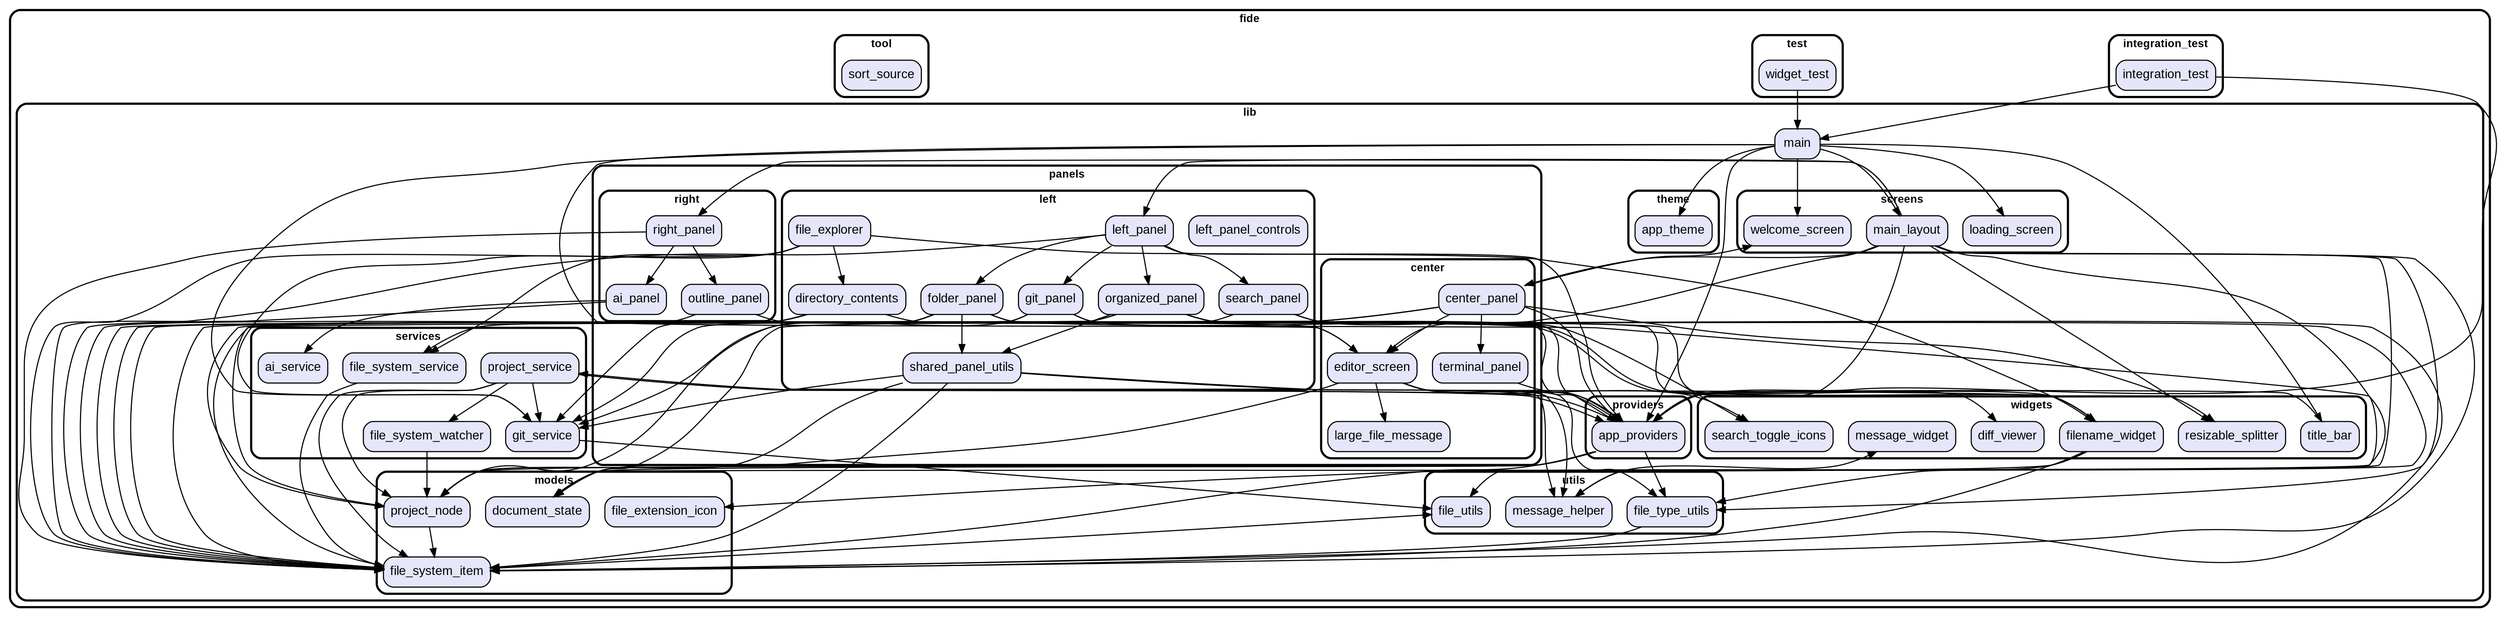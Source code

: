 digraph "" {
  graph [style=rounded fontname="Arial Black" fontsize=13 penwidth=2.6];
  node [shape=rect style="filled,rounded" fontname=Arial fontsize=15 fillcolor=Lavender penwidth=1.3];
  edge [penwidth=1.3];
  "/integration_test/integration_test.dart" [label="integration_test"];
  "/test/widget_test.dart" [label="widget_test"];
  "/lib/providers/app_providers.dart" [label="app_providers"];
  "/lib/panels/right/outline_panel.dart" [label="outline_panel"];
  "/lib/panels/right/ai_panel.dart" [label="ai_panel"];
  "/lib/panels/right/right_panel.dart" [label="right_panel"];
  "/lib/panels/center/large_file_message.dart" [label="large_file_message"];
  "/lib/panels/center/editor_screen.dart" [label="editor_screen"];
  "/lib/panels/center/terminal_panel.dart" [label="terminal_panel"];
  "/lib/panels/center/center_panel.dart" [label="center_panel"];
  "/lib/panels/left/git_panel.dart" [label="git_panel"];
  "/lib/panels/left/left_panel_controls.dart" [label="left_panel_controls"];
  "/lib/panels/left/search_panel.dart" [label="search_panel"];
  "/lib/panels/left/directory_contents.dart" [label="directory_contents"];
  "/lib/panels/left/shared_panel_utils.dart" [label="shared_panel_utils"];
  "/lib/panels/left/folder_panel.dart" [label="folder_panel"];
  "/lib/panels/left/file_explorer.dart" [label="file_explorer"];
  "/lib/panels/left/left_panel.dart" [label="left_panel"];
  "/lib/panels/left/organized_panel.dart" [label="organized_panel"];
  "/lib/utils/message_helper.dart" [label="message_helper"];
  "/lib/utils/file_utils.dart" [label="file_utils"];
  "/lib/utils/file_type_utils.dart" [label="file_type_utils"];
  "/lib/models/file_extension_icon.dart" [label="file_extension_icon"];
  "/lib/models/project_node.dart" [label="project_node"];
  "/lib/models/document_state.dart" [label="document_state"];
  "/lib/models/file_system_item.dart" [label="file_system_item"];
  "/lib/screens/main_layout.dart" [label="main_layout"];
  "/lib/screens/loading_screen.dart" [label="loading_screen"];
  "/lib/screens/welcome_screen.dart" [label="welcome_screen"];
  "/lib/main.dart" [label="main"];
  "/lib/theme/app_theme.dart" [label="app_theme"];
  "/lib/services/project_service.dart" [label="project_service"];
  "/lib/services/git_service.dart" [label="git_service"];
  "/lib/services/file_system_watcher.dart" [label="file_system_watcher"];
  "/lib/services/ai_service.dart" [label="ai_service"];
  "/lib/services/file_system_service.dart" [label="file_system_service"];
  "/lib/widgets/search_toggle_icons.dart" [label="search_toggle_icons"];
  "/lib/widgets/resizable_splitter.dart" [label="resizable_splitter"];
  "/lib/widgets/diff_viewer.dart" [label="diff_viewer"];
  "/lib/widgets/title_bar.dart" [label="title_bar"];
  "/lib/widgets/message_widget.dart" [label="message_widget"];
  "/lib/widgets/filename_widget.dart" [label="filename_widget"];
  "/tool/sort_source.dart" [label="sort_source"];
  subgraph "cluster~" {
    label="fide";
    subgraph "cluster~/integration_test" {
      label="integration_test";
      "/integration_test/integration_test.dart";
    }
    subgraph "cluster~/test" {
      label="test";
      "/test/widget_test.dart";
    }
    subgraph "cluster~/lib" {
      label="lib";
      "/lib/main.dart";
      subgraph "cluster~/lib/providers" {
        label="providers";
        "/lib/providers/app_providers.dart";
      }
      subgraph "cluster~/lib/panels" {
        label="panels";
        subgraph "cluster~/lib/panels/right" {
          label="right";
          "/lib/panels/right/outline_panel.dart";
          "/lib/panels/right/ai_panel.dart";
          "/lib/panels/right/right_panel.dart";
        }
        subgraph "cluster~/lib/panels/center" {
          label="center";
          "/lib/panels/center/large_file_message.dart";
          "/lib/panels/center/editor_screen.dart";
          "/lib/panels/center/terminal_panel.dart";
          "/lib/panels/center/center_panel.dart";
        }
        subgraph "cluster~/lib/panels/left" {
          label="left";
          "/lib/panels/left/git_panel.dart";
          "/lib/panels/left/left_panel_controls.dart";
          "/lib/panels/left/search_panel.dart";
          "/lib/panels/left/directory_contents.dart";
          "/lib/panels/left/shared_panel_utils.dart";
          "/lib/panels/left/folder_panel.dart";
          "/lib/panels/left/file_explorer.dart";
          "/lib/panels/left/left_panel.dart";
          "/lib/panels/left/organized_panel.dart";
        }
      }
      subgraph "cluster~/lib/utils" {
        label="utils";
        "/lib/utils/message_helper.dart";
        "/lib/utils/file_utils.dart";
        "/lib/utils/file_type_utils.dart";
      }
      subgraph "cluster~/lib/models" {
        label="models";
        "/lib/models/file_extension_icon.dart";
        "/lib/models/project_node.dart";
        "/lib/models/document_state.dart";
        "/lib/models/file_system_item.dart";
      }
      subgraph "cluster~/lib/screens" {
        label="screens";
        "/lib/screens/main_layout.dart";
        "/lib/screens/loading_screen.dart";
        "/lib/screens/welcome_screen.dart";
      }
      subgraph "cluster~/lib/theme" {
        label="theme";
        "/lib/theme/app_theme.dart";
      }
      subgraph "cluster~/lib/services" {
        label="services";
        "/lib/services/project_service.dart";
        "/lib/services/git_service.dart";
        "/lib/services/file_system_watcher.dart";
        "/lib/services/ai_service.dart";
        "/lib/services/file_system_service.dart";
      }
      subgraph "cluster~/lib/widgets" {
        label="widgets";
        "/lib/widgets/search_toggle_icons.dart";
        "/lib/widgets/resizable_splitter.dart";
        "/lib/widgets/diff_viewer.dart";
        "/lib/widgets/title_bar.dart";
        "/lib/widgets/message_widget.dart";
        "/lib/widgets/filename_widget.dart";
      }
    }
    subgraph "cluster~/tool" {
      label="tool";
      "/tool/sort_source.dart";
    }
  }
  "/integration_test/integration_test.dart" -> "/lib/main.dart";
  "/integration_test/integration_test.dart" -> "/lib/providers/app_providers.dart";
  "/test/widget_test.dart" -> "/lib/main.dart";
  "/lib/providers/app_providers.dart" -> "/lib/models/file_system_item.dart";
  "/lib/providers/app_providers.dart" -> "/lib/models/project_node.dart";
  "/lib/providers/app_providers.dart" -> "/lib/models/document_state.dart";
  "/lib/providers/app_providers.dart" -> "/lib/services/project_service.dart";
  "/lib/providers/app_providers.dart" -> "/lib/utils/file_type_utils.dart";
  "/lib/panels/right/outline_panel.dart" -> "/lib/models/file_system_item.dart";
  "/lib/panels/right/outline_panel.dart" -> "/lib/panels/center/editor_screen.dart";
  "/lib/panels/right/ai_panel.dart" -> "/lib/services/ai_service.dart";
  "/lib/panels/right/ai_panel.dart" -> "/lib/models/file_system_item.dart";
  "/lib/panels/right/right_panel.dart" -> "/lib/panels/right/outline_panel.dart";
  "/lib/panels/right/right_panel.dart" -> "/lib/panels/right/ai_panel.dart";
  "/lib/panels/right/right_panel.dart" -> "/lib/models/file_system_item.dart";
  "/lib/panels/center/editor_screen.dart" -> "/lib/panels/center/large_file_message.dart";
  "/lib/panels/center/editor_screen.dart" -> "/lib/providers/app_providers.dart";
  "/lib/panels/center/editor_screen.dart" -> "/lib/utils/message_helper.dart";
  "/lib/panels/center/editor_screen.dart" -> "/lib/utils/file_type_utils.dart";
  "/lib/panels/center/editor_screen.dart" -> "/lib/models/document_state.dart";
  "/lib/panels/center/editor_screen.dart" -> "/lib/widgets/search_toggle_icons.dart";
  "/lib/panels/center/terminal_panel.dart" -> "/lib/providers/app_providers.dart";
  "/lib/panels/center/center_panel.dart" -> "/lib/models/document_state.dart";
  "/lib/panels/center/center_panel.dart" -> "/lib/providers/app_providers.dart";
  "/lib/panels/center/center_panel.dart" -> "/lib/screens/welcome_screen.dart";
  "/lib/panels/center/center_panel.dart" -> "/lib/panels/center/editor_screen.dart";
  "/lib/panels/center/center_panel.dart" -> "/lib/panels/center/terminal_panel.dart";
  "/lib/panels/center/center_panel.dart" -> "/lib/widgets/resizable_splitter.dart";
  "/lib/panels/center/center_panel.dart" -> "/lib/models/file_system_item.dart";
  "/lib/panels/left/git_panel.dart" -> "/lib/services/git_service.dart";
  "/lib/panels/left/git_panel.dart" -> "/lib/widgets/diff_viewer.dart";
  "/lib/panels/left/git_panel.dart" -> "/lib/models/file_system_item.dart";
  "/lib/panels/left/git_panel.dart" -> "/lib/widgets/filename_widget.dart";
  "/lib/panels/left/search_panel.dart" -> "/lib/models/project_node.dart";
  "/lib/panels/left/search_panel.dart" -> "/lib/models/file_system_item.dart";
  "/lib/panels/left/search_panel.dart" -> "/lib/widgets/search_toggle_icons.dart";
  "/lib/panels/left/directory_contents.dart" -> "/lib/widgets/filename_widget.dart";
  "/lib/panels/left/directory_contents.dart" -> "/lib/services/file_system_service.dart";
  "/lib/panels/left/directory_contents.dart" -> "/lib/services/git_service.dart";
  "/lib/panels/left/directory_contents.dart" -> "/lib/models/file_system_item.dart";
  "/lib/panels/left/shared_panel_utils.dart" -> "/lib/widgets/filename_widget.dart";
  "/lib/panels/left/shared_panel_utils.dart" -> "/lib/models/project_node.dart";
  "/lib/panels/left/shared_panel_utils.dart" -> "/lib/models/file_system_item.dart";
  "/lib/panels/left/shared_panel_utils.dart" -> "/lib/services/git_service.dart";
  "/lib/panels/left/shared_panel_utils.dart" -> "/lib/utils/message_helper.dart";
  "/lib/panels/left/folder_panel.dart" -> "/lib/models/project_node.dart";
  "/lib/panels/left/folder_panel.dart" -> "/lib/models/file_system_item.dart";
  "/lib/panels/left/folder_panel.dart" -> "/lib/services/git_service.dart";
  "/lib/panels/left/folder_panel.dart" -> "/lib/utils/message_helper.dart";
  "/lib/panels/left/folder_panel.dart" -> "/lib/panels/left/shared_panel_utils.dart";
  "/lib/panels/left/folder_panel.dart" -> "/lib/providers/app_providers.dart";
  "/lib/panels/left/file_explorer.dart" -> "/lib/widgets/filename_widget.dart";
  "/lib/panels/left/file_explorer.dart" -> "/lib/services/file_system_service.dart";
  "/lib/panels/left/file_explorer.dart" -> "/lib/services/git_service.dart";
  "/lib/panels/left/file_explorer.dart" -> "/lib/models/file_system_item.dart";
  "/lib/panels/left/file_explorer.dart" -> "/lib/panels/left/directory_contents.dart";
  "/lib/panels/left/left_panel.dart" -> "/lib/panels/left/search_panel.dart";
  "/lib/panels/left/left_panel.dart" -> "/lib/providers/app_providers.dart";
  "/lib/panels/left/left_panel.dart" -> "/lib/panels/left/folder_panel.dart";
  "/lib/panels/left/left_panel.dart" -> "/lib/panels/left/organized_panel.dart";
  "/lib/panels/left/left_panel.dart" -> "/lib/panels/left/git_panel.dart";
  "/lib/panels/left/left_panel.dart" -> "/lib/models/file_system_item.dart";
  "/lib/panels/left/organized_panel.dart" -> "/lib/models/project_node.dart";
  "/lib/panels/left/organized_panel.dart" -> "/lib/models/file_system_item.dart";
  "/lib/panels/left/organized_panel.dart" -> "/lib/utils/message_helper.dart";
  "/lib/panels/left/organized_panel.dart" -> "/lib/panels/left/shared_panel_utils.dart";
  "/lib/panels/left/organized_panel.dart" -> "/lib/providers/app_providers.dart";
  "/lib/panels/left/organized_panel.dart" -> "/lib/widgets/filename_widget.dart";
  "/lib/utils/message_helper.dart" -> "/lib/widgets/message_widget.dart";
  "/lib/utils/file_type_utils.dart" -> "/lib/models/file_system_item.dart";
  "/lib/models/project_node.dart" -> "/lib/models/file_system_item.dart";
  "/lib/models/file_system_item.dart" -> "/lib/utils/file_utils.dart";
  "/lib/screens/main_layout.dart" -> "/lib/panels/center/editor_screen.dart";
  "/lib/screens/main_layout.dart" -> "/lib/providers/app_providers.dart";
  "/lib/screens/main_layout.dart" -> "/lib/models/file_system_item.dart";
  "/lib/screens/main_layout.dart" -> "/lib/models/document_state.dart";
  "/lib/screens/main_layout.dart" -> "/lib/utils/file_type_utils.dart";
  "/lib/screens/main_layout.dart" -> "/lib/utils/file_utils.dart";
  "/lib/screens/main_layout.dart" -> "/lib/widgets/resizable_splitter.dart";
  "/lib/screens/main_layout.dart" -> "/lib/panels/left/left_panel.dart";
  "/lib/screens/main_layout.dart" -> "/lib/panels/center/center_panel.dart";
  "/lib/screens/main_layout.dart" -> "/lib/panels/right/right_panel.dart";
  "/lib/main.dart" -> "/lib/providers/app_providers.dart";
  "/lib/main.dart" -> "/lib/screens/main_layout.dart";
  "/lib/main.dart" -> "/lib/widgets/title_bar.dart";
  "/lib/main.dart" -> "/lib/panels/center/editor_screen.dart";
  "/lib/main.dart" -> "/lib/screens/loading_screen.dart";
  "/lib/main.dart" -> "/lib/screens/welcome_screen.dart";
  "/lib/main.dart" -> "/lib/services/git_service.dart";
  "/lib/main.dart" -> "/lib/theme/app_theme.dart";
  "/lib/services/project_service.dart" -> "/lib/models/project_node.dart";
  "/lib/services/project_service.dart" -> "/lib/models/file_system_item.dart";
  "/lib/services/project_service.dart" -> "/lib/services/git_service.dart";
  "/lib/services/project_service.dart" -> "/lib/services/file_system_watcher.dart";
  "/lib/services/project_service.dart" -> "/lib/providers/app_providers.dart";
  "/lib/services/git_service.dart" -> "/lib/utils/file_utils.dart";
  "/lib/services/file_system_watcher.dart" -> "/lib/models/project_node.dart";
  "/lib/services/file_system_service.dart" -> "/lib/models/file_system_item.dart";
  "/lib/widgets/title_bar.dart" -> "/lib/providers/app_providers.dart";
  "/lib/widgets/filename_widget.dart" -> "/lib/models/file_extension_icon.dart";
  "/lib/widgets/filename_widget.dart" -> "/lib/models/file_system_item.dart";
  "/lib/widgets/filename_widget.dart" -> "/lib/utils/file_type_utils.dart";
}
